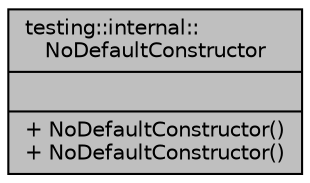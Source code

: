 digraph "testing::internal::NoDefaultConstructor"
{
 // LATEX_PDF_SIZE
  bgcolor="transparent";
  edge [fontname="Helvetica",fontsize="10",labelfontname="Helvetica",labelfontsize="10"];
  node [fontname="Helvetica",fontsize="10",shape=record];
  Node1 [label="{testing::internal::\lNoDefaultConstructor\n||+ NoDefaultConstructor()\l+ NoDefaultConstructor()\l}",height=0.2,width=0.4,color="black", fillcolor="grey75", style="filled", fontcolor="black",tooltip=" "];
}
